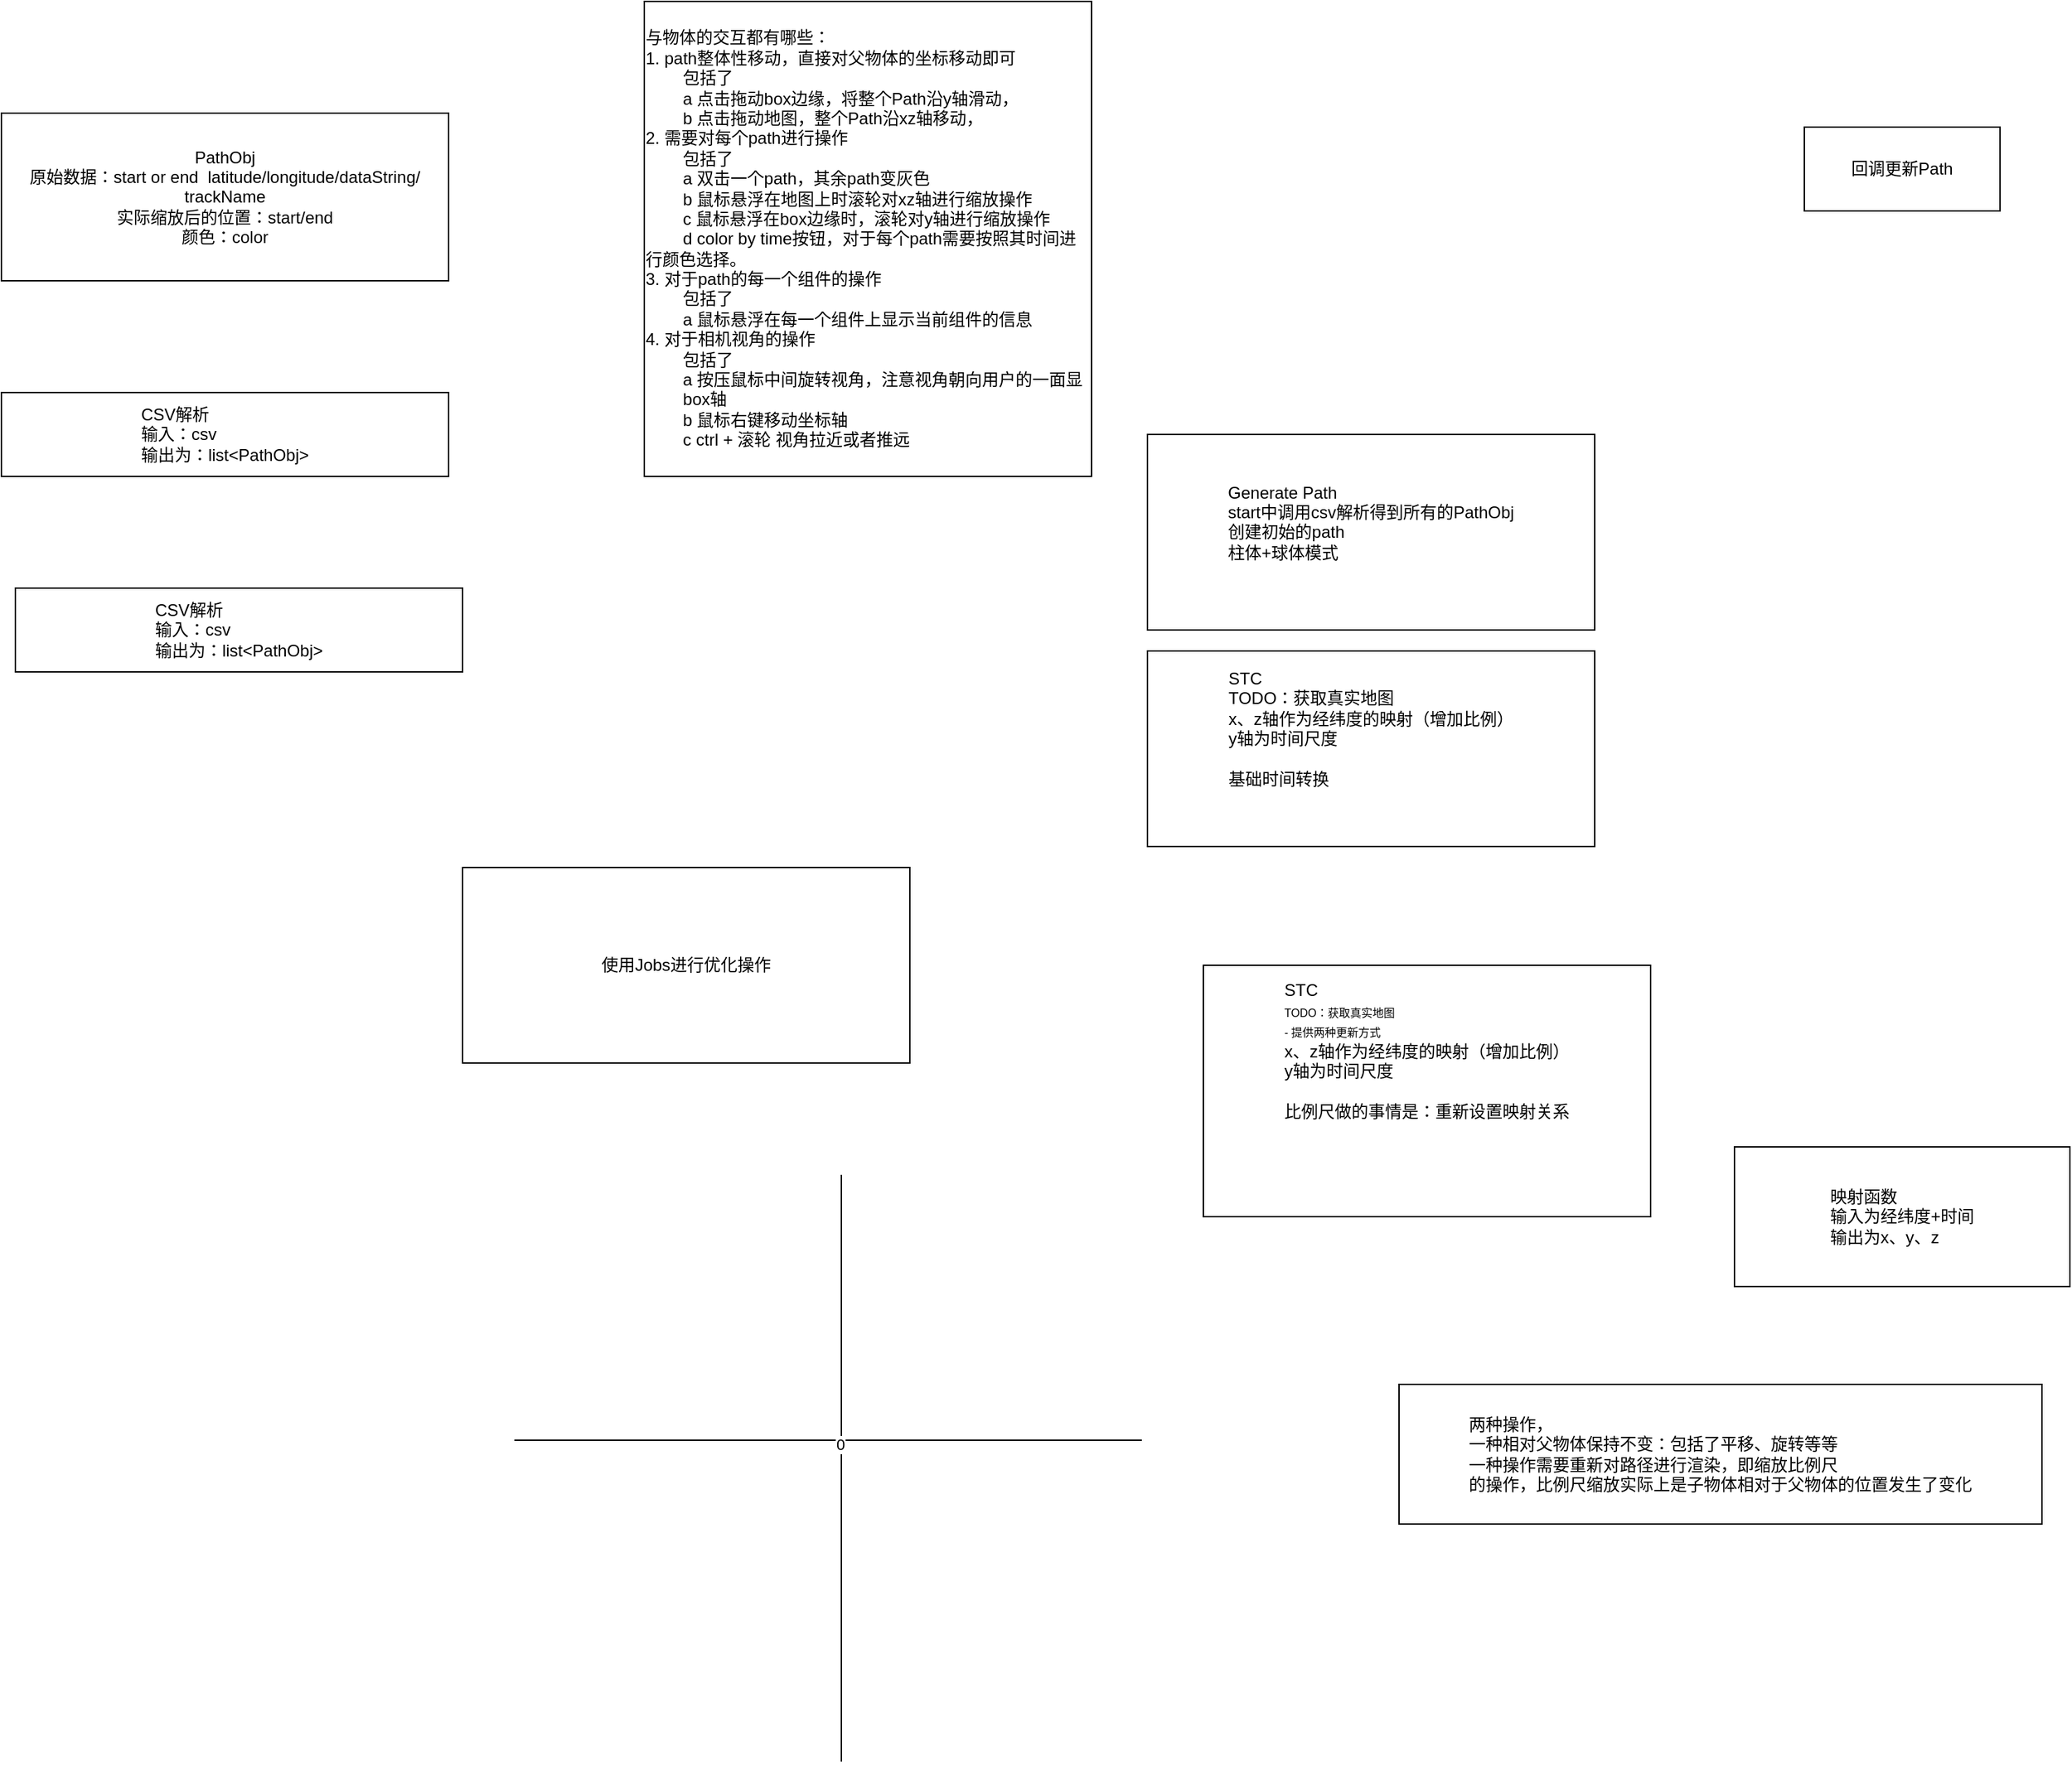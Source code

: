 <mxfile version="21.6.2" type="github">
  <diagram name="第 1 页" id="4sTRhTM_rHgDJePiN2_6">
    <mxGraphModel dx="1990" dy="738" grid="1" gridSize="10" guides="1" tooltips="1" connect="1" arrows="1" fold="1" page="1" pageScale="1" pageWidth="827" pageHeight="1169" math="0" shadow="0">
      <root>
        <mxCell id="0" />
        <mxCell id="1" parent="0" />
        <mxCell id="BjNONwsWsikVhtbJ6fCO-1" value="PathObj&lt;br&gt;原始数据：start or end&amp;nbsp; latitude/longitude/dataString/&lt;br&gt;trackName&lt;br&gt;实际缩放后的位置：start/end&lt;br&gt;颜色：color" style="rounded=0;whiteSpace=wrap;html=1;" parent="1" vertex="1">
          <mxGeometry x="-780" y="130" width="320" height="120" as="geometry" />
        </mxCell>
        <mxCell id="BjNONwsWsikVhtbJ6fCO-2" value="&lt;div style=&quot;text-align: left;&quot;&gt;&lt;span style=&quot;background-color: initial;&quot;&gt;CSV解析&lt;/span&gt;&lt;/div&gt;&lt;div style=&quot;text-align: left;&quot;&gt;输入：csv&lt;/div&gt;&lt;div style=&quot;text-align: left;&quot;&gt;输出为：list&amp;lt;PathObj&amp;gt;&lt;/div&gt;" style="rounded=0;whiteSpace=wrap;html=1;" parent="1" vertex="1">
          <mxGeometry x="-780" y="330" width="320" height="60" as="geometry" />
        </mxCell>
        <mxCell id="BjNONwsWsikVhtbJ6fCO-3" value="&lt;div style=&quot;text-align: left;&quot;&gt;&lt;span style=&quot;background-color: initial;&quot;&gt;Generate Path&lt;/span&gt;&lt;/div&gt;&lt;div style=&quot;text-align: left;&quot;&gt;&lt;span style=&quot;background-color: initial;&quot;&gt;start中调用csv解析得到所有的PathObj&lt;/span&gt;&lt;/div&gt;&lt;div style=&quot;text-align: left;&quot;&gt;创建初始的path&lt;br&gt;柱体+球体模式&lt;/div&gt;&lt;div style=&quot;text-align: left;&quot;&gt;&lt;br&gt;&lt;/div&gt;" style="rounded=0;whiteSpace=wrap;html=1;" parent="1" vertex="1">
          <mxGeometry x="40" y="360" width="320" height="140" as="geometry" />
        </mxCell>
        <mxCell id="BjNONwsWsikVhtbJ6fCO-4" value="&lt;div style=&quot;text-align: left;&quot;&gt;回调更新Path&lt;/div&gt;" style="rounded=0;whiteSpace=wrap;html=1;" parent="1" vertex="1">
          <mxGeometry x="510" y="140" width="140" height="60" as="geometry" />
        </mxCell>
        <mxCell id="BjNONwsWsikVhtbJ6fCO-6" value="&lt;div style=&quot;text-align: left;&quot;&gt;STC&lt;/div&gt;&lt;div style=&quot;text-align: left;&quot;&gt;TODO：获取真实地图&lt;/div&gt;&lt;div style=&quot;text-align: left;&quot;&gt;x、z轴作为经纬度的映射（增加比例）&lt;/div&gt;&lt;div style=&quot;text-align: left;&quot;&gt;y轴为时间尺度&lt;/div&gt;&lt;div style=&quot;text-align: left;&quot;&gt;&lt;br&gt;&lt;/div&gt;&lt;div style=&quot;text-align: left;&quot;&gt;基础时间转换&lt;/div&gt;&lt;div style=&quot;text-align: left;&quot;&gt;&lt;br&gt;&lt;br&gt;&lt;/div&gt;" style="rounded=0;whiteSpace=wrap;html=1;" parent="1" vertex="1">
          <mxGeometry x="40" y="515" width="320" height="140" as="geometry" />
        </mxCell>
        <mxCell id="BjNONwsWsikVhtbJ6fCO-7" value="&lt;div style=&quot;text-align: left;&quot;&gt;STC&lt;/div&gt;&lt;div style=&quot;text-align: left;&quot;&gt;&lt;font style=&quot;font-size: 8px;&quot;&gt;TODO：获取真实地图&lt;/font&gt;&lt;/div&gt;&lt;div style=&quot;text-align: left;&quot;&gt;&lt;font style=&quot;font-size: 8px;&quot;&gt;- 提供两种更新方式&lt;/font&gt;&lt;/div&gt;&lt;div style=&quot;text-align: left;&quot;&gt;x、z轴作为经纬度的映射（增加比例）&lt;/div&gt;&lt;div style=&quot;text-align: left;&quot;&gt;y轴为时间尺度&lt;/div&gt;&lt;div style=&quot;text-align: left;&quot;&gt;&lt;br&gt;&lt;/div&gt;&lt;div style=&quot;text-align: left;&quot;&gt;比例尺做的事情是：重新设置映射关系&lt;/div&gt;&lt;div style=&quot;text-align: left;&quot;&gt;&lt;br&gt;&lt;/div&gt;&lt;div style=&quot;text-align: left;&quot;&gt;&lt;br&gt;&lt;/div&gt;&lt;div style=&quot;text-align: left;&quot;&gt;&lt;br&gt;&lt;br&gt;&lt;/div&gt;" style="rounded=0;whiteSpace=wrap;html=1;" parent="1" vertex="1">
          <mxGeometry x="80" y="740" width="320" height="180" as="geometry" />
        </mxCell>
        <mxCell id="BjNONwsWsikVhtbJ6fCO-8" value="" style="endArrow=none;html=1;rounded=0;" parent="1" edge="1">
          <mxGeometry width="50" height="50" relative="1" as="geometry">
            <mxPoint x="-179" y="1310" as="sourcePoint" />
            <mxPoint x="-179" y="890" as="targetPoint" />
          </mxGeometry>
        </mxCell>
        <mxCell id="BjNONwsWsikVhtbJ6fCO-9" value="" style="endArrow=none;html=1;rounded=0;" parent="1" edge="1">
          <mxGeometry width="50" height="50" relative="1" as="geometry">
            <mxPoint x="-413" y="1080" as="sourcePoint" />
            <mxPoint x="36" y="1080" as="targetPoint" />
          </mxGeometry>
        </mxCell>
        <mxCell id="BjNONwsWsikVhtbJ6fCO-10" value="0" style="edgeLabel;html=1;align=center;verticalAlign=middle;resizable=0;points=[];" parent="BjNONwsWsikVhtbJ6fCO-9" vertex="1" connectable="0">
          <mxGeometry x="0.035" y="-3" relative="1" as="geometry">
            <mxPoint as="offset" />
          </mxGeometry>
        </mxCell>
        <mxCell id="BjNONwsWsikVhtbJ6fCO-11" value="&lt;div style=&quot;text-align: left;&quot;&gt;映射函数&lt;/div&gt;&lt;div style=&quot;text-align: left;&quot;&gt;输入为经纬度+时间&lt;/div&gt;&lt;div style=&quot;text-align: left;&quot;&gt;输出为x、y、z&lt;/div&gt;" style="rounded=0;whiteSpace=wrap;html=1;" parent="1" vertex="1">
          <mxGeometry x="460" y="870" width="240" height="100" as="geometry" />
        </mxCell>
        <mxCell id="BjNONwsWsikVhtbJ6fCO-12" value="&lt;div style=&quot;text-align: left;&quot;&gt;两种操作，&lt;/div&gt;&lt;div style=&quot;text-align: left;&quot;&gt;一种相对父物体保持不变：&lt;span style=&quot;background-color: initial;&quot;&gt;包括了平移、旋转等等&lt;/span&gt;&lt;/div&gt;&lt;div style=&quot;text-align: left;&quot;&gt;一种操作需要重新对路径进行渲染，即缩放比例尺&lt;/div&gt;&lt;div style=&quot;text-align: left;&quot;&gt;的操作，比例尺缩放实际上是子物体相对于父物体的位置发生了变化&lt;/div&gt;" style="rounded=0;whiteSpace=wrap;html=1;" parent="1" vertex="1">
          <mxGeometry x="220" y="1040" width="460" height="100" as="geometry" />
        </mxCell>
        <mxCell id="BjNONwsWsikVhtbJ6fCO-13" value="&lt;div style=&quot;text-align: left;&quot;&gt;&lt;span style=&quot;background-color: initial;&quot;&gt;CSV解析&lt;/span&gt;&lt;/div&gt;&lt;div style=&quot;text-align: left;&quot;&gt;输入：csv&lt;/div&gt;&lt;div style=&quot;text-align: left;&quot;&gt;输出为：list&amp;lt;PathObj&amp;gt;&lt;/div&gt;" style="rounded=0;whiteSpace=wrap;html=1;" parent="1" vertex="1">
          <mxGeometry x="-770" y="470" width="320" height="60" as="geometry" />
        </mxCell>
        <mxCell id="BjNONwsWsikVhtbJ6fCO-14" value="&lt;div style=&quot;text-align: left;&quot;&gt;与物体的交互都有哪些：&lt;/div&gt;&lt;div style=&quot;text-align: left;&quot;&gt;1. path整体性移动，直接对父物体的坐标移动即可&lt;/div&gt;&lt;div style=&quot;text-align: left;&quot;&gt;&lt;span style=&quot;white-space: pre;&quot;&gt;&#x9;&lt;/span&gt;包括了&lt;br&gt;&lt;span style=&quot;white-space: pre;&quot;&gt;&#x9;&lt;/span&gt;a 点击拖动box边缘，将整个Path沿y轴滑动，&lt;br&gt;&lt;/div&gt;&lt;div style=&quot;text-align: left;&quot;&gt;&lt;span style=&quot;white-space: pre;&quot;&gt;&#x9;&lt;/span&gt;b 点击拖动地图，整个Path沿xz轴移动，&lt;br&gt;&lt;/div&gt;&lt;div style=&quot;text-align: left;&quot;&gt;2. 需要对每个path进行操作&lt;/div&gt;&lt;div style=&quot;text-align: left;&quot;&gt;&lt;span style=&quot;white-space: pre;&quot;&gt;&#x9;&lt;/span&gt;包括了&lt;br&gt;&lt;/div&gt;&lt;div style=&quot;text-align: left;&quot;&gt;&lt;span style=&quot;white-space: pre;&quot;&gt;&#x9;&lt;/span&gt;a 双击一个path，其余path变灰色&lt;br&gt;&lt;/div&gt;&lt;div style=&quot;text-align: left;&quot;&gt;&lt;span style=&quot;white-space: pre;&quot;&gt;&#x9;&lt;/span&gt;b 鼠标悬浮在地图上时滚轮对xz轴进行缩放操作&lt;br&gt;&lt;/div&gt;&lt;div style=&quot;text-align: left;&quot;&gt;&lt;span style=&quot;white-space: pre;&quot;&gt;&#x9;&lt;/span&gt;c 鼠标悬浮在box边缘时，滚轮对y轴进行缩放操作&lt;br&gt;&lt;/div&gt;&lt;div style=&quot;text-align: left;&quot;&gt;&lt;span style=&quot;white-space: pre;&quot;&gt;&#x9;&lt;/span&gt;d color by time按钮，对于每个path需要按照其时间进行颜色选择。&lt;br&gt;&lt;/div&gt;&lt;div style=&quot;text-align: left;&quot;&gt;3. 对于path的每一个组件的操作&lt;/div&gt;&lt;div style=&quot;text-align: left;&quot;&gt;&lt;span style=&quot;white-space: pre;&quot;&gt;&#x9;&lt;/span&gt;包括了&lt;br&gt;&lt;/div&gt;&lt;div style=&quot;text-align: left;&quot;&gt;&lt;span style=&quot;white-space: pre;&quot;&gt;&#x9;&lt;/span&gt;a 鼠标悬浮在每一个组件上显示当前组件的信息&lt;br&gt;&lt;/div&gt;&lt;div style=&quot;text-align: left;&quot;&gt;4. 对于相机视角的操作&lt;/div&gt;&lt;div style=&quot;text-align: left;&quot;&gt;&lt;span style=&quot;white-space: pre;&quot;&gt;&#x9;&lt;/span&gt;包括了&lt;br&gt;&lt;/div&gt;&lt;div style=&quot;text-align: left;&quot;&gt;&lt;span style=&quot;white-space: pre;&quot;&gt;&#x9;&lt;/span&gt;a 按压鼠标中间旋转视角，注意视角朝向用户的一面显&lt;br&gt;&lt;/div&gt;&lt;div style=&quot;text-align: left;&quot;&gt;&lt;span style=&quot;white-space: pre;&quot;&gt;&#x9;&lt;/span&gt;box轴&lt;br&gt;&lt;/div&gt;&lt;div style=&quot;text-align: left;&quot;&gt;&lt;span style=&quot;white-space: pre;&quot;&gt;&#x9;&lt;/span&gt;b 鼠标右键移动坐标轴&lt;br&gt;&lt;/div&gt;&lt;div style=&quot;text-align: left;&quot;&gt;&lt;span style=&quot;white-space: pre;&quot;&gt;&#x9;&lt;/span&gt;c ctrl + 滚轮 视角拉近或者推远&lt;br&gt;&lt;/div&gt;" style="rounded=0;whiteSpace=wrap;html=1;" parent="1" vertex="1">
          <mxGeometry x="-320" y="50" width="320" height="340" as="geometry" />
        </mxCell>
        <mxCell id="YWc7bx6ssFirX0VUbMxC-1" value="&lt;div style=&quot;text-align: left;&quot;&gt;使用Jobs进行优化操作&lt;/div&gt;" style="rounded=0;whiteSpace=wrap;html=1;" vertex="1" parent="1">
          <mxGeometry x="-450" y="670" width="320" height="140" as="geometry" />
        </mxCell>
      </root>
    </mxGraphModel>
  </diagram>
</mxfile>
